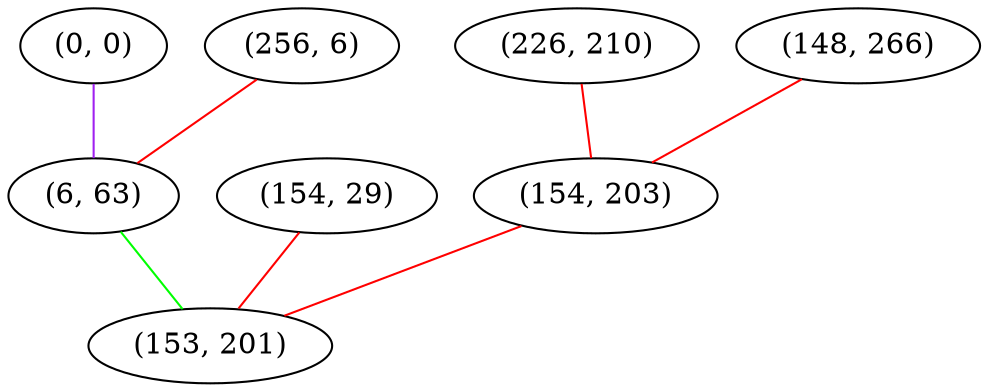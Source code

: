 graph "" {
"(0, 0)";
"(256, 6)";
"(154, 29)";
"(226, 210)";
"(6, 63)";
"(148, 266)";
"(154, 203)";
"(153, 201)";
"(0, 0)" -- "(6, 63)"  [color=purple, key=0, weight=4];
"(256, 6)" -- "(6, 63)"  [color=red, key=0, weight=1];
"(154, 29)" -- "(153, 201)"  [color=red, key=0, weight=1];
"(226, 210)" -- "(154, 203)"  [color=red, key=0, weight=1];
"(6, 63)" -- "(153, 201)"  [color=green, key=0, weight=2];
"(148, 266)" -- "(154, 203)"  [color=red, key=0, weight=1];
"(154, 203)" -- "(153, 201)"  [color=red, key=0, weight=1];
}
